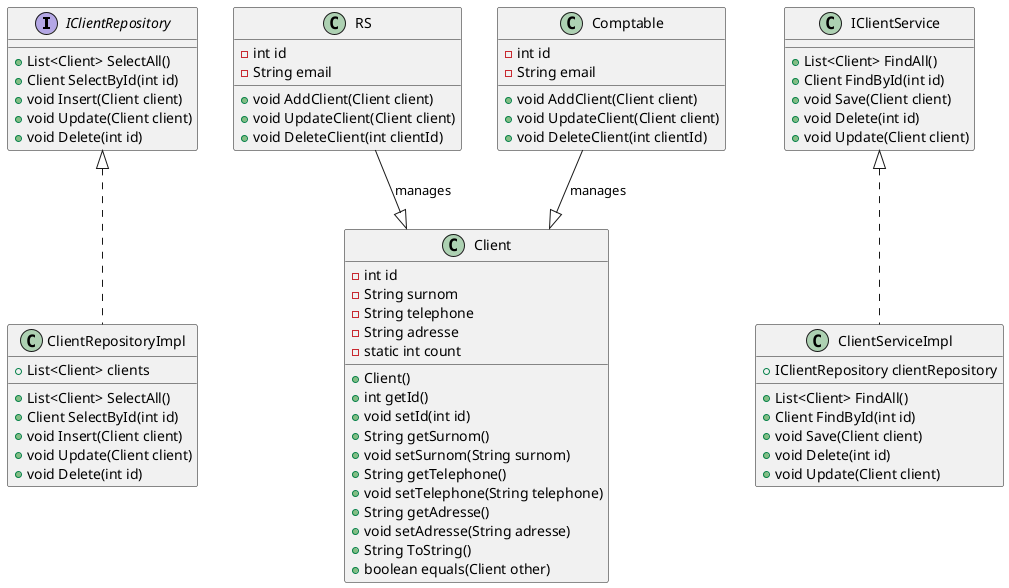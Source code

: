 @startuml

interface IClientRepository {
    +List<Client> SelectAll()
    +Client SelectById(int id)
    +void Insert(Client client)
    +void Update(Client client)
    +void Delete(int id)
}

class ClientRepositoryImpl {
    +List<Client> clients
    +List<Client> SelectAll()
    +Client SelectById(int id)
    +void Insert(Client client)
    +void Update(Client client)
    +void Delete(int id)
}

class Client {
    -int id
    -String surnom
    -String telephone
    -String adresse
    -static int count
    +Client()
    +int getId()
    +void setId(int id)
    +String getSurnom()
    +void setSurnom(String surnom)
    +String getTelephone()
    +void setTelephone(String telephone)
    +String getAdresse()
    +void setAdresse(String adresse)
    +String ToString()
    +boolean equals(Client other)
}

class RS {
    -int id
    -String email
    +void AddClient(Client client)
    +void UpdateClient(Client client)
    +void DeleteClient(int clientId)
}

class Comptable {
    -int id
    -String email
    +void AddClient(Client client)
    +void UpdateClient(Client client)
    +void DeleteClient(int clientId)
}

class IClientService {
    +List<Client> FindAll()
    +Client FindById(int id)
    +void Save(Client client)
    +void Delete(int id)
    +void Update(Client client)
}

class ClientServiceImpl {
    +IClientRepository clientRepository
    +List<Client> FindAll()
    +Client FindById(int id)
    +void Save(Client client)
    +void Delete(int id)
    +void Update(Client client)
}

RS --|> Client : manages
Comptable --|> Client : manages
IClientRepository <|.. ClientRepositoryImpl
IClientService <|.. ClientServiceImpl

@enduml
